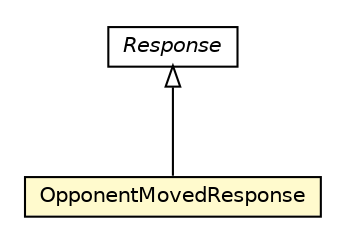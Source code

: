 #!/usr/local/bin/dot
#
# Class diagram 
# Generated by UMLGraph version 5.1 (http://www.umlgraph.org/)
#

digraph G {
	edge [fontname="Helvetica",fontsize=10,labelfontname="Helvetica",labelfontsize=10];
	node [fontname="Helvetica",fontsize=10,shape=plaintext];
	nodesep=0.25;
	ranksep=0.5;
	// edu.proz.checkers.infrastructure.Response
	c1514 [label=<<table title="edu.proz.checkers.infrastructure.Response" border="0" cellborder="1" cellspacing="0" cellpadding="2" port="p" href="./Response.html">
		<tr><td><table border="0" cellspacing="0" cellpadding="1">
<tr><td align="center" balign="center"><font face="Helvetica-Oblique"> Response </font></td></tr>
		</table></td></tr>
		</table>>, fontname="Helvetica", fontcolor="black", fontsize=10.0];
	// edu.proz.checkers.infrastructure.OpponentMovedResponse
	c1524 [label=<<table title="edu.proz.checkers.infrastructure.OpponentMovedResponse" border="0" cellborder="1" cellspacing="0" cellpadding="2" port="p" bgcolor="lemonChiffon" href="./OpponentMovedResponse.html">
		<tr><td><table border="0" cellspacing="0" cellpadding="1">
<tr><td align="center" balign="center"> OpponentMovedResponse </td></tr>
		</table></td></tr>
		</table>>, fontname="Helvetica", fontcolor="black", fontsize=10.0];
	//edu.proz.checkers.infrastructure.OpponentMovedResponse extends edu.proz.checkers.infrastructure.Response
	c1514:p -> c1524:p [dir=back,arrowtail=empty];
}


